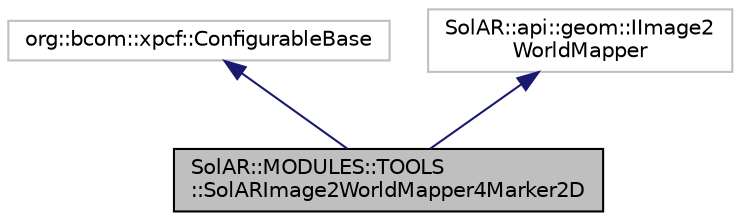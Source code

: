 digraph "SolAR::MODULES::TOOLS::SolARImage2WorldMapper4Marker2D"
{
 // LATEX_PDF_SIZE
  edge [fontname="Helvetica",fontsize="10",labelfontname="Helvetica",labelfontsize="10"];
  node [fontname="Helvetica",fontsize="10",shape=record];
  Node1 [label="SolAR::MODULES::TOOLS\l::SolARImage2WorldMapper4Marker2D",height=0.2,width=0.4,color="black", fillcolor="grey75", style="filled", fontcolor="black",tooltip="Retrieves the 3D correspondences of pixels of a 2D marker. UUID: 6fed0169-4f01-4545-842a-3e2425bee248"];
  Node2 -> Node1 [dir="back",color="midnightblue",fontsize="10",style="solid",fontname="Helvetica"];
  Node2 [label="org::bcom::xpcf::ConfigurableBase",height=0.2,width=0.4,color="grey75", fillcolor="white", style="filled",tooltip=" "];
  Node3 -> Node1 [dir="back",color="midnightblue",fontsize="10",style="solid",fontname="Helvetica"];
  Node3 [label="SolAR::api::geom::IImage2\lWorldMapper",height=0.2,width=0.4,color="grey75", fillcolor="white", style="filled",tooltip=" "];
}

